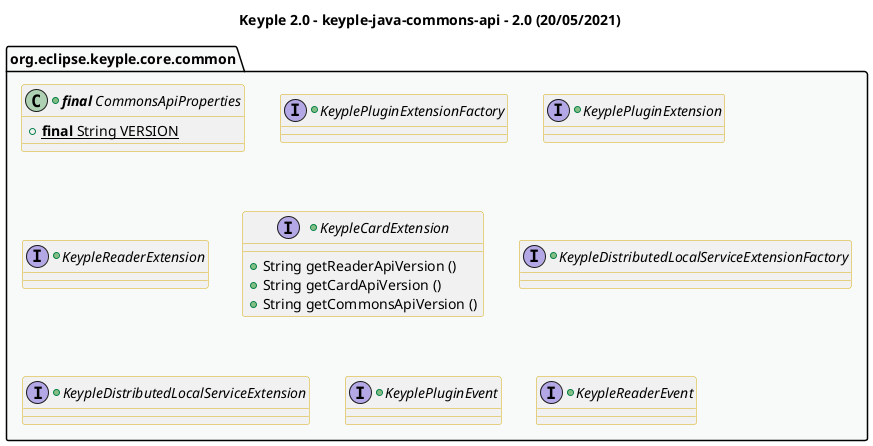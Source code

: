 @startuml
title
    Keyple 2.0 - keyple-java-commons-api - 2.0 (20/05/2021)
end title

' == THEME ==

'Couleurs issues de : https://htmlcolorcodes.com/fr/tableau-de-couleur/tableau-de-couleur-design-plat/
!define C_GREY1 F8F9F9
!define C_GREY2 F2F3F4
!define C_GREY3 E5E7E9
!define C_GREY4 D7DBDD
!define C_GREY5 CACFD2
!define C_GREY6 BDC3C7
!define C_LINK 3498DB
!define C_USE 27AE60

skinparam Shadowing false
skinparam ClassFontStyle italic
skinparam ClassBorderColor #D4AC0D
skinparam stereotypeABorderColor #A9DCDF
skinparam stereotypeIBorderColor #B4A7E5
skinparam stereotypeCBorderColor #ADD1B2
skinparam stereotypeEBorderColor #EB93DF
' Red
skinparam ClassBackgroundColor<<red>> #FDEDEC
skinparam ClassBorderColor<<red>> #E74C3C
hide <<red>> stereotype
' Purple
skinparam ClassBackgroundColor<<purple>> #F4ECF7
skinparam ClassBorderColor<<purple>> #8E44AD
hide <<purple>> stereotype
' blue
skinparam ClassBackgroundColor<<blue>> #EBF5FB
skinparam ClassBorderColor<<blue>> #3498DB
hide <<blue>> stereotype
' Green
skinparam ClassBackgroundColor<<green>> #E9F7EF
skinparam ClassBorderColor<<green>> #27AE60
hide <<green>> stereotype
' Grey
skinparam ClassBackgroundColor<<grey>> #EAECEE
skinparam ClassBorderColor<<grey>> #2C3E50
hide <<grey>> stereotype

' == CONTENT ==

package "org.eclipse.keyple.core.common" as api {
    +class "**final** CommonsApiProperties" as ApiProperties {
        +{static} **final** String VERSION
    }
    +interface KeyplePluginExtensionFactory {
    }
    +interface KeyplePluginExtension {
    }
    +interface KeypleReaderExtension {
    }
    +interface KeypleCardExtension {
        +String getReaderApiVersion ()
        +String getCardApiVersion ()
        +String getCommonsApiVersion ()
    }
    +interface KeypleDistributedLocalServiceExtensionFactory {
    }
    +interface KeypleDistributedLocalServiceExtension {
    }
    +interface KeyplePluginEvent {
    }
    +interface KeypleReaderEvent {
    }
}

' Associations


' == LAYOUT ==


' == STYLE ==

package api #C_GREY1 {}

@enduml